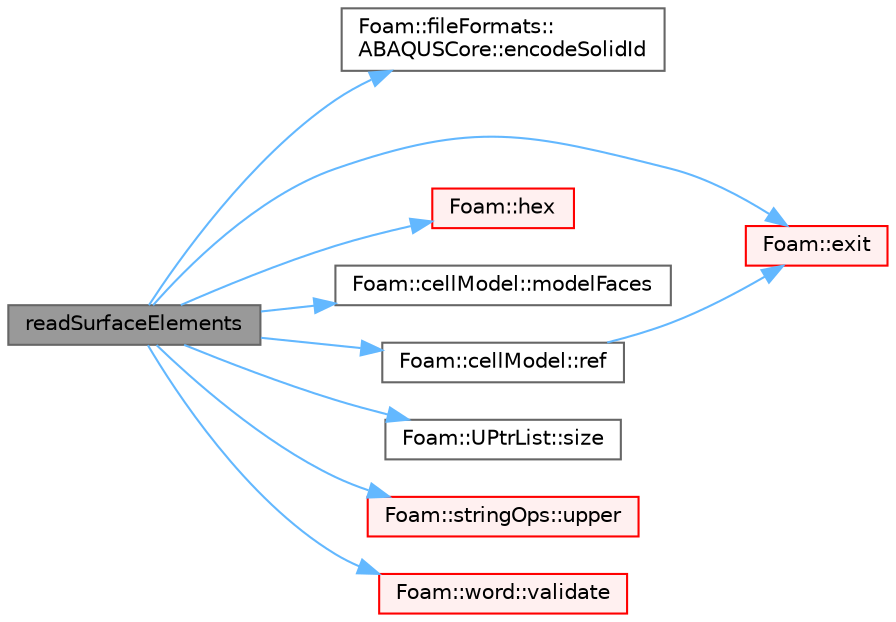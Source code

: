 digraph "readSurfaceElements"
{
 // LATEX_PDF_SIZE
  bgcolor="transparent";
  edge [fontname=Helvetica,fontsize=10,labelfontname=Helvetica,labelfontsize=10];
  node [fontname=Helvetica,fontsize=10,shape=box,height=0.2,width=0.4];
  rankdir="LR";
  Node1 [id="Node000001",label="readSurfaceElements",height=0.2,width=0.4,color="gray40", fillcolor="grey60", style="filled", fontcolor="black",tooltip=" "];
  Node1 -> Node2 [id="edge1_Node000001_Node000002",color="steelblue1",style="solid",tooltip=" "];
  Node2 [id="Node000002",label="Foam::fileFormats::\lABAQUSCore::encodeSolidId",height=0.2,width=0.4,color="grey40", fillcolor="white", style="filled",URL="$classFoam_1_1fileFormats_1_1ABAQUSCore.html#a6dbce2a0c961a88650cf7df531d42941",tooltip=" "];
  Node1 -> Node3 [id="edge2_Node000001_Node000003",color="steelblue1",style="solid",tooltip=" "];
  Node3 [id="Node000003",label="Foam::exit",height=0.2,width=0.4,color="red", fillcolor="#FFF0F0", style="filled",URL="$namespaceFoam.html#ae0529b088aefc9f83b89dce5c31fda64",tooltip=" "];
  Node1 -> Node5 [id="edge3_Node000001_Node000005",color="steelblue1",style="solid",tooltip=" "];
  Node5 [id="Node000005",label="Foam::hex",height=0.2,width=0.4,color="red", fillcolor="#FFF0F0", style="filled",URL="$namespaceFoam.html#a61898cd556b536d4a3a0186db58edc95",tooltip=" "];
  Node1 -> Node7 [id="edge4_Node000001_Node000007",color="steelblue1",style="solid",tooltip=" "];
  Node7 [id="Node000007",label="Foam::cellModel::modelFaces",height=0.2,width=0.4,color="grey40", fillcolor="white", style="filled",URL="$classFoam_1_1cellModel.html#a497eff5b78d7dea4a09174b93394b677",tooltip=" "];
  Node1 -> Node8 [id="edge5_Node000001_Node000008",color="steelblue1",style="solid",tooltip=" "];
  Node8 [id="Node000008",label="Foam::cellModel::ref",height=0.2,width=0.4,color="grey40", fillcolor="white", style="filled",URL="$classFoam_1_1cellModel.html#adfbc4602f58c5fae34af166dc4ed5925",tooltip=" "];
  Node8 -> Node3 [id="edge6_Node000008_Node000003",color="steelblue1",style="solid",tooltip=" "];
  Node1 -> Node9 [id="edge7_Node000001_Node000009",color="steelblue1",style="solid",tooltip=" "];
  Node9 [id="Node000009",label="Foam::UPtrList::size",height=0.2,width=0.4,color="grey40", fillcolor="white", style="filled",URL="$classFoam_1_1UPtrList.html#a95603446b248fe1ecf5dc59bcc2eaff0",tooltip=" "];
  Node1 -> Node10 [id="edge8_Node000001_Node000010",color="steelblue1",style="solid",tooltip=" "];
  Node10 [id="Node000010",label="Foam::stringOps::upper",height=0.2,width=0.4,color="red", fillcolor="#FFF0F0", style="filled",URL="$namespaceFoam_1_1stringOps.html#adc3ad1db7d160c5627d6648a1c557032",tooltip=" "];
  Node1 -> Node12 [id="edge9_Node000001_Node000012",color="steelblue1",style="solid",tooltip=" "];
  Node12 [id="Node000012",label="Foam::word::validate",height=0.2,width=0.4,color="red", fillcolor="#FFF0F0", style="filled",URL="$classFoam_1_1word.html#a1f57dcfc5cc0abd9bf53fd29f641dbe6",tooltip=" "];
}
